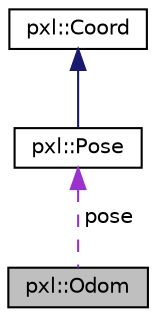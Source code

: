 digraph "pxl::Odom"
{
 // LATEX_PDF_SIZE
  edge [fontname="Helvetica",fontsize="10",labelfontname="Helvetica",labelfontsize="10"];
  node [fontname="Helvetica",fontsize="10",shape=record];
  Node1 [label="pxl::Odom",height=0.2,width=0.4,color="black", fillcolor="grey75", style="filled", fontcolor="black",tooltip="The Odom class represents an odometry system that tracks the robot's position and orientation."];
  Node2 -> Node1 [dir="back",color="darkorchid3",fontsize="10",style="dashed",label=" pose" ,fontname="Helvetica"];
  Node2 [label="pxl::Pose",height=0.2,width=0.4,color="black", fillcolor="white", style="filled",URL="$classpxl_1_1Pose.html",tooltip="The Pose class contains classes and functions related to (x, y, theta) coordinates."];
  Node3 -> Node2 [dir="back",color="midnightblue",fontsize="10",style="solid",fontname="Helvetica"];
  Node3 [label="pxl::Coord",height=0.2,width=0.4,color="black", fillcolor="white", style="filled",URL="$classpxl_1_1Coord.html",tooltip="Represents a coordinate in 2D space."];
}
